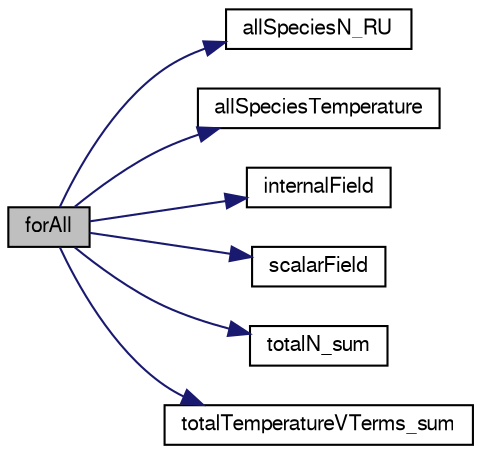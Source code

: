 digraph "forAll"
{
  bgcolor="transparent";
  edge [fontname="FreeSans",fontsize="10",labelfontname="FreeSans",labelfontsize="10"];
  node [fontname="FreeSans",fontsize="10",shape=record];
  rankdir="LR";
  Node1 [label="forAll",height=0.2,width=0.4,color="black", fillcolor="grey75", style="filled" fontcolor="black"];
  Node1 -> Node2 [color="midnightblue",fontsize="10",style="solid",fontname="FreeSans"];
  Node2 [label="allSpeciesN_RU",height=0.2,width=0.4,color="black",URL="$a06433.html#a44daf6d3040e4408986cdd84e2da2657"];
  Node1 -> Node3 [color="midnightblue",fontsize="10",style="solid",fontname="FreeSans"];
  Node3 [label="allSpeciesTemperature",height=0.2,width=0.4,color="black",URL="$a06433.html#a1c633f63d63e14d890cbb135ea81dc03"];
  Node1 -> Node4 [color="midnightblue",fontsize="10",style="solid",fontname="FreeSans"];
  Node4 [label="internalField",height=0.2,width=0.4,color="black",URL="$a04666.html#ad7342a376275d8e52f299d1cca79dd3e"];
  Node1 -> Node5 [color="midnightblue",fontsize="10",style="solid",fontname="FreeSans"];
  Node5 [label="scalarField",height=0.2,width=0.4,color="black",URL="$a03917.html#afcd8855c276a98ae9604b35c8fb5b81e"];
  Node1 -> Node6 [color="midnightblue",fontsize="10",style="solid",fontname="FreeSans"];
  Node6 [label="totalN_sum",height=0.2,width=0.4,color="black",URL="$a06428.html#ade67b5b772111865b7fc5d19b3ba0cc2"];
  Node1 -> Node7 [color="midnightblue",fontsize="10",style="solid",fontname="FreeSans"];
  Node7 [label="totalTemperatureVTerms_sum",height=0.2,width=0.4,color="black",URL="$a06428.html#af03f85a2e4add24331d889a29c77ce5d"];
}
